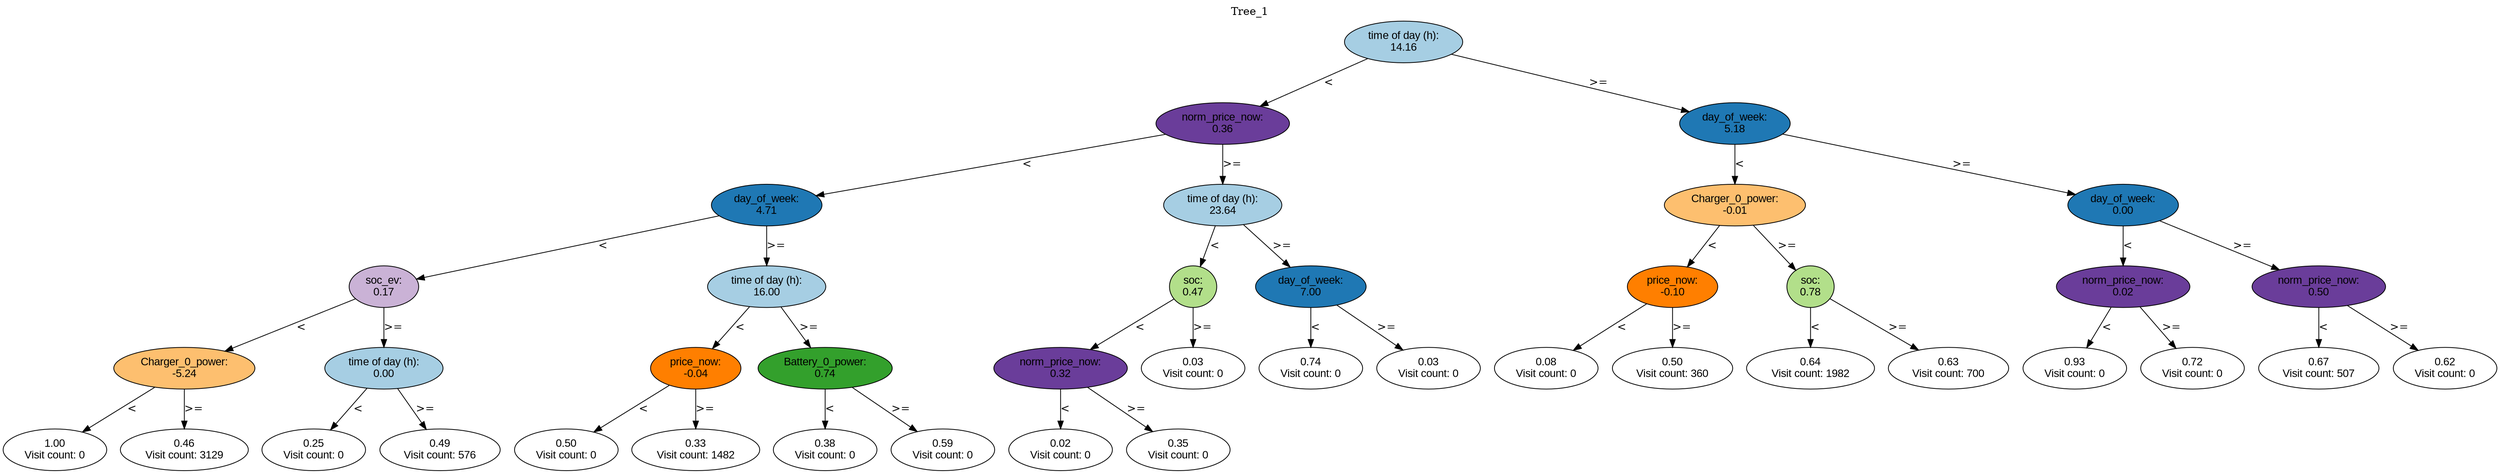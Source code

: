 digraph BST {
    node [fontname="Arial" style=filled colorscheme=paired12];
    0 [ label = "time of day (h):
14.16" fillcolor=1];
    1 [ label = "norm_price_now:
0.36" fillcolor=10];
    2 [ label = "day_of_week:
4.71" fillcolor=2];
    3 [ label = "soc_ev:
0.17" fillcolor=9];
    4 [ label = "Charger_0_power:
-5.24" fillcolor=7];
    5 [ label = "1.00
Visit count: 0" fillcolor=white];
    6 [ label = "0.46
Visit count: 3129" fillcolor=white];
    7 [ label = "time of day (h):
0.00" fillcolor=1];
    8 [ label = "0.25
Visit count: 0" fillcolor=white];
    9 [ label = "0.49
Visit count: 576" fillcolor=white];
    10 [ label = "time of day (h):
16.00" fillcolor=1];
    11 [ label = "price_now:
-0.04" fillcolor=8];
    12 [ label = "0.50
Visit count: 0" fillcolor=white];
    13 [ label = "0.33
Visit count: 1482" fillcolor=white];
    14 [ label = "Battery_0_power:
0.74" fillcolor=4];
    15 [ label = "0.38
Visit count: 0" fillcolor=white];
    16 [ label = "0.59
Visit count: 0" fillcolor=white];
    17 [ label = "time of day (h):
23.64" fillcolor=1];
    18 [ label = "soc:
0.47" fillcolor=3];
    19 [ label = "norm_price_now:
0.32" fillcolor=10];
    20 [ label = "0.02
Visit count: 0" fillcolor=white];
    21 [ label = "0.35
Visit count: 0" fillcolor=white];
    22 [ label = "0.03
Visit count: 0" fillcolor=white];
    23 [ label = "day_of_week:
7.00" fillcolor=2];
    24 [ label = "0.74
Visit count: 0" fillcolor=white];
    25 [ label = "0.03
Visit count: 0" fillcolor=white];
    26 [ label = "day_of_week:
5.18" fillcolor=2];
    27 [ label = "Charger_0_power:
-0.01" fillcolor=7];
    28 [ label = "price_now:
-0.10" fillcolor=8];
    29 [ label = "0.08
Visit count: 0" fillcolor=white];
    30 [ label = "0.50
Visit count: 360" fillcolor=white];
    31 [ label = "soc:
0.78" fillcolor=3];
    32 [ label = "0.64
Visit count: 1982" fillcolor=white];
    33 [ label = "0.63
Visit count: 700" fillcolor=white];
    34 [ label = "day_of_week:
0.00" fillcolor=2];
    35 [ label = "norm_price_now:
0.02" fillcolor=10];
    36 [ label = "0.93
Visit count: 0" fillcolor=white];
    37 [ label = "0.72
Visit count: 0" fillcolor=white];
    38 [ label = "norm_price_now:
0.50" fillcolor=10];
    39 [ label = "0.67
Visit count: 507" fillcolor=white];
    40 [ label = "0.62
Visit count: 0" fillcolor=white];

    0  -> 1[ label = "<"];
    0  -> 26[ label = ">="];
    1  -> 2[ label = "<"];
    1  -> 17[ label = ">="];
    2  -> 3[ label = "<"];
    2  -> 10[ label = ">="];
    3  -> 4[ label = "<"];
    3  -> 7[ label = ">="];
    4  -> 5[ label = "<"];
    4  -> 6[ label = ">="];
    7  -> 8[ label = "<"];
    7  -> 9[ label = ">="];
    10  -> 11[ label = "<"];
    10  -> 14[ label = ">="];
    11  -> 12[ label = "<"];
    11  -> 13[ label = ">="];
    14  -> 15[ label = "<"];
    14  -> 16[ label = ">="];
    17  -> 18[ label = "<"];
    17  -> 23[ label = ">="];
    18  -> 19[ label = "<"];
    18  -> 22[ label = ">="];
    19  -> 20[ label = "<"];
    19  -> 21[ label = ">="];
    23  -> 24[ label = "<"];
    23  -> 25[ label = ">="];
    26  -> 27[ label = "<"];
    26  -> 34[ label = ">="];
    27  -> 28[ label = "<"];
    27  -> 31[ label = ">="];
    28  -> 29[ label = "<"];
    28  -> 30[ label = ">="];
    31  -> 32[ label = "<"];
    31  -> 33[ label = ">="];
    34  -> 35[ label = "<"];
    34  -> 38[ label = ">="];
    35  -> 36[ label = "<"];
    35  -> 37[ label = ">="];
    38  -> 39[ label = "<"];
    38  -> 40[ label = ">="];

    labelloc="t";
    label="Tree_1";
}